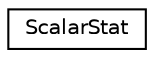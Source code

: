 digraph G
{
  edge [fontname="Helvetica",fontsize="10",labelfontname="Helvetica",labelfontsize="10"];
  node [fontname="Helvetica",fontsize="10",shape=record];
  rankdir=LR;
  Node1 [label="ScalarStat",height=0.2,width=0.4,color="black", fillcolor="white", style="filled",URL="$classScalarStat.html"];
}
